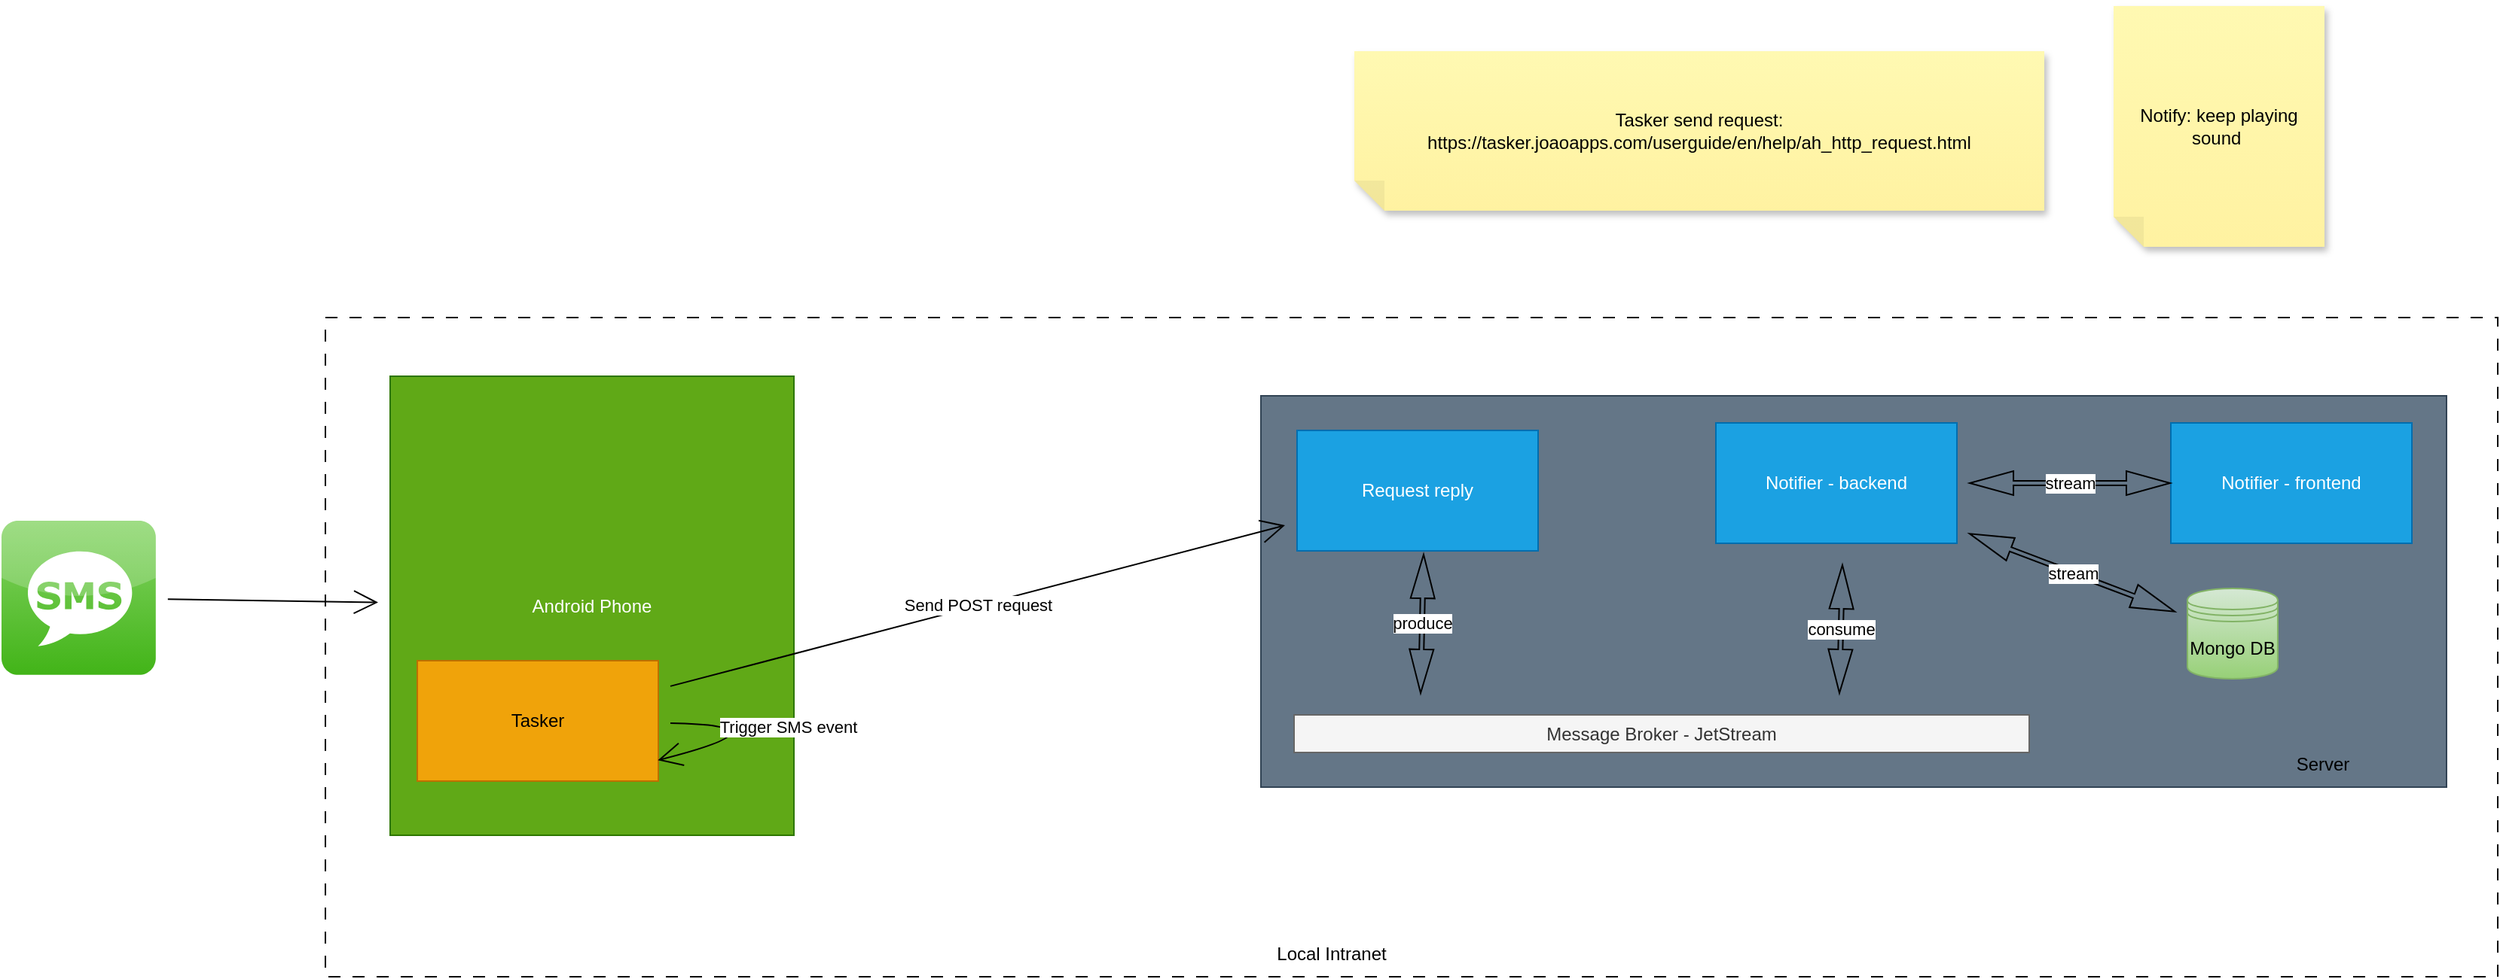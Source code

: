 <mxfile version="22.1.2" type="device">
  <diagram name="Page-1" id="NcoeU5Hxm4Wxij9wPOC9">
    <mxGraphModel dx="4606" dy="1698" grid="0" gridSize="10" guides="1" tooltips="1" connect="1" arrows="1" fold="1" page="0" pageScale="1" pageWidth="850" pageHeight="1100" math="0" shadow="0">
      <root>
        <mxCell id="0" />
        <mxCell id="1" parent="0" />
        <mxCell id="nIRXkgkboeiqfGw-SGBQ-8" value="" style="rounded=0;whiteSpace=wrap;html=1;dashed=1;dashPattern=8 8;" parent="1" vertex="1">
          <mxGeometry x="-653" y="34" width="1442" height="438" as="geometry" />
        </mxCell>
        <mxCell id="_Np3iv2J9ITvdTiSQu0u-2" value="Android Phone" style="rounded=0;whiteSpace=wrap;html=1;fillColor=#60a917;strokeColor=#2D7600;fontColor=#ffffff;" parent="1" vertex="1">
          <mxGeometry x="-610" y="73" width="268" height="305" as="geometry" />
        </mxCell>
        <mxCell id="_Np3iv2J9ITvdTiSQu0u-1" value="Tasker" style="rounded=0;whiteSpace=wrap;html=1;fillColor=#f0a30a;strokeColor=#BD7000;fontColor=#000000;" parent="1" vertex="1">
          <mxGeometry x="-592" y="262" width="160" height="80" as="geometry" />
        </mxCell>
        <mxCell id="_Np3iv2J9ITvdTiSQu0u-4" value="" style="edgeStyle=none;orthogonalLoop=1;jettySize=auto;html=1;rounded=0;endArrow=open;startSize=14;endSize=14;sourcePerimeterSpacing=8;targetPerimeterSpacing=8;curved=1;" parent="1" source="nIRXkgkboeiqfGw-SGBQ-5" target="_Np3iv2J9ITvdTiSQu0u-2" edge="1">
          <mxGeometry x="0.003" width="140" relative="1" as="geometry">
            <mxPoint x="-759" y="181" as="sourcePoint" />
            <mxPoint x="-712" y="190" as="targetPoint" />
            <Array as="points" />
            <mxPoint as="offset" />
          </mxGeometry>
        </mxCell>
        <mxCell id="_Np3iv2J9ITvdTiSQu0u-11" value="" style="rounded=0;whiteSpace=wrap;html=1;fillColor=#647687;fontColor=#ffffff;strokeColor=#314354;" parent="1" vertex="1">
          <mxGeometry x="-32" y="86" width="787" height="260" as="geometry" />
        </mxCell>
        <mxCell id="_Np3iv2J9ITvdTiSQu0u-13" value="Tasker send request: https://tasker.joaoapps.com/userguide/en/help/ah_http_request.html&lt;br&gt;" style="shape=note;whiteSpace=wrap;html=1;backgroundOutline=1;fontColor=#000000;darkOpacity=0.05;fillColor=#FFF9B2;strokeColor=none;fillStyle=solid;direction=west;gradientDirection=north;gradientColor=#FFF2A1;shadow=1;size=20;pointerEvents=1;" parent="1" vertex="1">
          <mxGeometry x="30" y="-143" width="458" height="106" as="geometry" />
        </mxCell>
        <mxCell id="_Np3iv2J9ITvdTiSQu0u-14" value="Message Broker - JetStream" style="rounded=0;whiteSpace=wrap;html=1;fillColor=#f5f5f5;strokeColor=#666666;fontColor=#333333;" parent="1" vertex="1">
          <mxGeometry x="-10" y="298" width="488" height="25" as="geometry" />
        </mxCell>
        <mxCell id="_Np3iv2J9ITvdTiSQu0u-24" value="Notifier - backend" style="rounded=0;whiteSpace=wrap;html=1;fillColor=#1ba1e2;strokeColor=#006EAF;fontColor=#ffffff;gradientDirection=north;" parent="1" vertex="1">
          <mxGeometry x="270" y="104" width="160" height="80" as="geometry" />
        </mxCell>
        <mxCell id="_Np3iv2J9ITvdTiSQu0u-26" value="produce" style="shape=flexArrow;endArrow=classic;startArrow=classic;html=1;rounded=0;startSize=9.34;endSize=9.34;sourcePerimeterSpacing=8;targetPerimeterSpacing=8;curved=1;width=3;startWidth=12;endWidth=12;" parent="1" edge="1">
          <mxGeometry width="100" height="100" relative="1" as="geometry">
            <mxPoint x="76" y="191" as="sourcePoint" />
            <mxPoint x="74" y="284" as="targetPoint" />
          </mxGeometry>
        </mxCell>
        <mxCell id="_Np3iv2J9ITvdTiSQu0u-27" value="consume" style="shape=flexArrow;endArrow=classic;startArrow=classic;html=1;rounded=0;startSize=9.34;endSize=9.34;sourcePerimeterSpacing=8;targetPerimeterSpacing=8;curved=1;width=3;startWidth=12;endWidth=12;" parent="1" edge="1">
          <mxGeometry width="100" height="100" relative="1" as="geometry">
            <mxPoint x="354" y="198" as="sourcePoint" />
            <mxPoint x="352" y="284" as="targetPoint" />
          </mxGeometry>
        </mxCell>
        <mxCell id="_Np3iv2J9ITvdTiSQu0u-5" value="Request reply" style="rounded=0;whiteSpace=wrap;html=1;fillColor=#1ba1e2;strokeColor=#006EAF;fontColor=#ffffff;gradientDirection=north;" parent="1" vertex="1">
          <mxGeometry x="-8" y="109" width="160" height="80" as="geometry" />
        </mxCell>
        <mxCell id="_Np3iv2J9ITvdTiSQu0u-6" value="Send POST request" style="edgeStyle=none;curved=1;rounded=0;orthogonalLoop=1;jettySize=auto;html=1;endArrow=open;startSize=14;endSize=14;sourcePerimeterSpacing=8;targetPerimeterSpacing=8;" parent="1" source="_Np3iv2J9ITvdTiSQu0u-1" target="_Np3iv2J9ITvdTiSQu0u-5" edge="1">
          <mxGeometry relative="1" as="geometry" />
        </mxCell>
        <mxCell id="_Np3iv2J9ITvdTiSQu0u-28" value="Notifier - frontend" style="rounded=0;whiteSpace=wrap;html=1;fillColor=#1ba1e2;strokeColor=#006EAF;fontColor=#ffffff;gradientDirection=north;" parent="1" vertex="1">
          <mxGeometry x="572" y="104" width="160" height="80" as="geometry" />
        </mxCell>
        <mxCell id="_Np3iv2J9ITvdTiSQu0u-29" value="stream" style="shape=flexArrow;endArrow=classic;startArrow=classic;html=1;rounded=0;startSize=9.34;endSize=9.34;sourcePerimeterSpacing=8;targetPerimeterSpacing=8;curved=1;width=3;startWidth=12;endWidth=12;entryX=0;entryY=0.5;entryDx=0;entryDy=0;" parent="1" source="_Np3iv2J9ITvdTiSQu0u-24" target="_Np3iv2J9ITvdTiSQu0u-28" edge="1">
          <mxGeometry width="100" height="100" relative="1" as="geometry">
            <mxPoint x="549" y="197" as="sourcePoint" />
            <mxPoint x="547" y="283" as="targetPoint" />
          </mxGeometry>
        </mxCell>
        <mxCell id="_Np3iv2J9ITvdTiSQu0u-30" value="Notify: keep playing sound&amp;nbsp;" style="shape=note;whiteSpace=wrap;html=1;backgroundOutline=1;fontColor=#000000;darkOpacity=0.05;fillColor=#FFF9B2;strokeColor=none;fillStyle=solid;direction=west;gradientDirection=north;gradientColor=#FFF2A1;shadow=1;size=20;pointerEvents=1;" parent="1" vertex="1">
          <mxGeometry x="534" y="-173" width="140" height="160" as="geometry" />
        </mxCell>
        <mxCell id="nIRXkgkboeiqfGw-SGBQ-1" value="Mongo DB" style="shape=datastore;whiteSpace=wrap;html=1;fillColor=#d5e8d4;strokeColor=#82b366;gradientColor=#97d077;" parent="1" vertex="1">
          <mxGeometry x="583" y="214" width="60" height="60" as="geometry" />
        </mxCell>
        <mxCell id="nIRXkgkboeiqfGw-SGBQ-4" value="stream" style="shape=flexArrow;endArrow=classic;startArrow=classic;html=1;rounded=0;startSize=9.34;endSize=9.34;sourcePerimeterSpacing=8;targetPerimeterSpacing=8;curved=1;width=3;startWidth=12;endWidth=12;" parent="1" source="_Np3iv2J9ITvdTiSQu0u-24" target="nIRXkgkboeiqfGw-SGBQ-1" edge="1">
          <mxGeometry width="100" height="100" relative="1" as="geometry">
            <mxPoint x="384" y="214" as="sourcePoint" />
            <mxPoint x="476" y="214" as="targetPoint" />
          </mxGeometry>
        </mxCell>
        <mxCell id="nIRXkgkboeiqfGw-SGBQ-5" value="" style="dashed=0;outlineConnect=0;html=1;align=center;labelPosition=center;verticalLabelPosition=bottom;verticalAlign=top;shape=mxgraph.webicons.sms;fillColor=#86D466;gradientColor=#42B418" parent="1" vertex="1">
          <mxGeometry x="-868" y="169" width="102.4" height="102.4" as="geometry" />
        </mxCell>
        <mxCell id="nIRXkgkboeiqfGw-SGBQ-7" value="Trigger SMS event" style="edgeStyle=none;curved=1;rounded=0;orthogonalLoop=1;jettySize=auto;html=1;endArrow=open;startSize=14;endSize=14;sourcePerimeterSpacing=8;targetPerimeterSpacing=8;entryX=0.998;entryY=0.827;entryDx=0;entryDy=0;entryPerimeter=0;" parent="1" source="_Np3iv2J9ITvdTiSQu0u-1" target="_Np3iv2J9ITvdTiSQu0u-1" edge="1">
          <mxGeometry relative="1" as="geometry">
            <Array as="points">
              <mxPoint x="-341" y="305" />
            </Array>
          </mxGeometry>
        </mxCell>
        <mxCell id="nIRXkgkboeiqfGw-SGBQ-9" value="Local Intranet" style="text;strokeColor=none;fillColor=none;html=1;align=center;verticalAlign=middle;whiteSpace=wrap;rounded=0;" parent="1" vertex="1">
          <mxGeometry x="-67" y="442" width="164" height="30" as="geometry" />
        </mxCell>
        <mxCell id="nIRXkgkboeiqfGw-SGBQ-10" value="Server" style="text;strokeColor=none;fillColor=none;html=1;align=center;verticalAlign=middle;whiteSpace=wrap;rounded=0;" parent="1" vertex="1">
          <mxGeometry x="591" y="316" width="164" height="30" as="geometry" />
        </mxCell>
      </root>
    </mxGraphModel>
  </diagram>
</mxfile>
